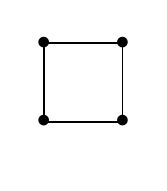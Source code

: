 \begin{tikzpicture}[->,>=latex,node distance=1em,semithick]

\node (a) at (0,0) {$\bullet$};
\node (b) at (1,0) {$\bullet$};
\node (a2) at (0,1) {$\bullet$};
\node (b2) at (1,1) {$\bullet$};

\node at (0.5,-0.4) {};

\path [draw,-]
    (a.center) -- (a2.center)
    (b.center) -- (b2.center)
    (a.center) -- (b.center)
    (a2.center) -- (b2.center)
;

\end{tikzpicture}

